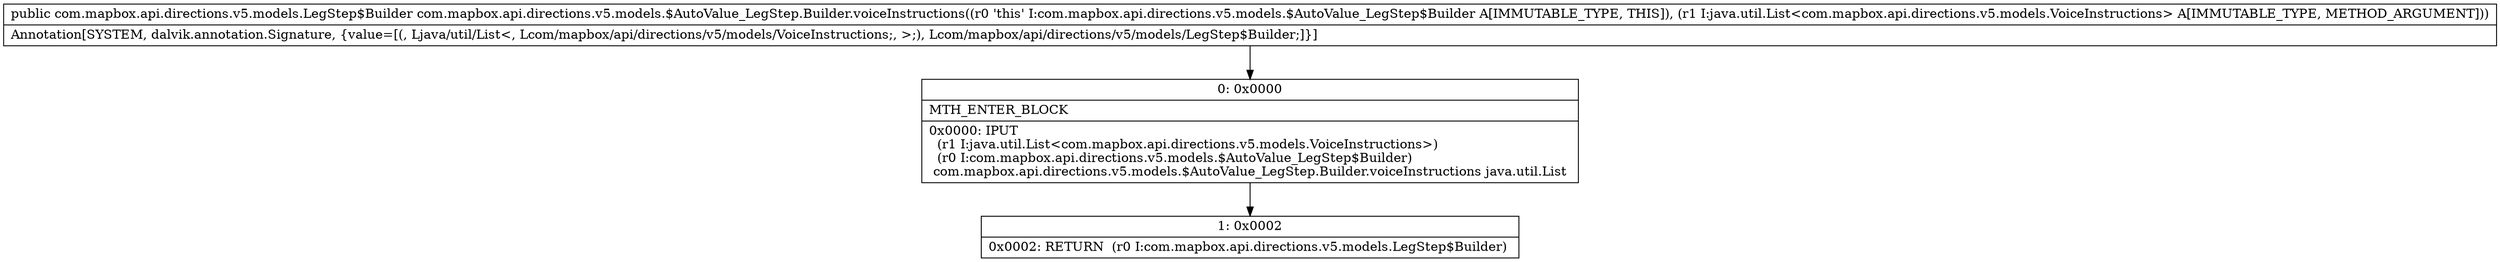 digraph "CFG forcom.mapbox.api.directions.v5.models.$AutoValue_LegStep.Builder.voiceInstructions(Ljava\/util\/List;)Lcom\/mapbox\/api\/directions\/v5\/models\/LegStep$Builder;" {
Node_0 [shape=record,label="{0\:\ 0x0000|MTH_ENTER_BLOCK\l|0x0000: IPUT  \l  (r1 I:java.util.List\<com.mapbox.api.directions.v5.models.VoiceInstructions\>)\l  (r0 I:com.mapbox.api.directions.v5.models.$AutoValue_LegStep$Builder)\l com.mapbox.api.directions.v5.models.$AutoValue_LegStep.Builder.voiceInstructions java.util.List \l}"];
Node_1 [shape=record,label="{1\:\ 0x0002|0x0002: RETURN  (r0 I:com.mapbox.api.directions.v5.models.LegStep$Builder) \l}"];
MethodNode[shape=record,label="{public com.mapbox.api.directions.v5.models.LegStep$Builder com.mapbox.api.directions.v5.models.$AutoValue_LegStep.Builder.voiceInstructions((r0 'this' I:com.mapbox.api.directions.v5.models.$AutoValue_LegStep$Builder A[IMMUTABLE_TYPE, THIS]), (r1 I:java.util.List\<com.mapbox.api.directions.v5.models.VoiceInstructions\> A[IMMUTABLE_TYPE, METHOD_ARGUMENT]))  | Annotation[SYSTEM, dalvik.annotation.Signature, \{value=[(, Ljava\/util\/List\<, Lcom\/mapbox\/api\/directions\/v5\/models\/VoiceInstructions;, \>;), Lcom\/mapbox\/api\/directions\/v5\/models\/LegStep$Builder;]\}]\l}"];
MethodNode -> Node_0;
Node_0 -> Node_1;
}

